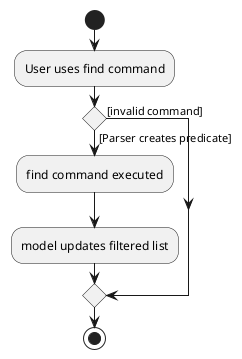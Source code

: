 @startuml
start
:User uses find command;

'Since the beta syntax does not support placing the condition outside the
'diamond we place it as the true branch instead.

if () then ([Parser creates predicate])
    :find command executed;
    :model updates filtered list;
else ([invalid command])
endif
stop
@enduml

